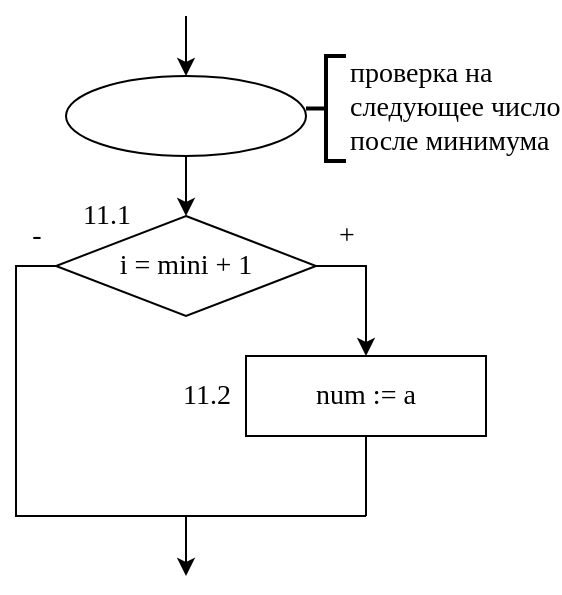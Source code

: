 <mxfile version="13.7.9" type="device"><diagram id="C5RBs43oDa-KdzZeNtuy" name="Page-1"><mxGraphModel dx="460" dy="813" grid="1" gridSize="10" guides="1" tooltips="1" connect="1" arrows="1" fold="1" page="1" pageScale="1" pageWidth="827" pageHeight="1169" math="0" shadow="0"><root><mxCell id="WIyWlLk6GJQsqaUBKTNV-0"/><mxCell id="WIyWlLk6GJQsqaUBKTNV-1" parent="WIyWlLk6GJQsqaUBKTNV-0"/><mxCell id="_pbpZU-zb085jF0O0SeH-4" style="edgeStyle=orthogonalEdgeStyle;rounded=0;orthogonalLoop=1;jettySize=auto;html=1;exitX=0.5;exitY=1;exitDx=0;exitDy=0;entryX=0.5;entryY=0;entryDx=0;entryDy=0;" parent="WIyWlLk6GJQsqaUBKTNV-1" source="_pbpZU-zb085jF0O0SeH-0" target="_pbpZU-zb085jF0O0SeH-3" edge="1"><mxGeometry relative="1" as="geometry"/></mxCell><mxCell id="_pbpZU-zb085jF0O0SeH-0" value="" style="ellipse;whiteSpace=wrap;html=1;" parent="WIyWlLk6GJQsqaUBKTNV-1" vertex="1"><mxGeometry x="300" y="100" width="120" height="40" as="geometry"/></mxCell><mxCell id="_pbpZU-zb085jF0O0SeH-1" value="&lt;font style=&quot;font-size: 14px&quot; face=&quot;Lucida Console&quot;&gt;проверка на&lt;br&gt;следующее число&lt;br&gt;после минимума&lt;/font&gt;" style="strokeWidth=2;html=1;shape=mxgraph.flowchart.annotation_2;align=left;labelPosition=right;pointerEvents=1;" parent="WIyWlLk6GJQsqaUBKTNV-1" vertex="1"><mxGeometry x="420" y="90" width="20" height="52.5" as="geometry"/></mxCell><mxCell id="_pbpZU-zb085jF0O0SeH-2" value="" style="endArrow=classic;html=1;entryX=0.5;entryY=0;entryDx=0;entryDy=0;" parent="WIyWlLk6GJQsqaUBKTNV-1" target="_pbpZU-zb085jF0O0SeH-0" edge="1"><mxGeometry width="50" height="50" relative="1" as="geometry"><mxPoint x="360" y="70" as="sourcePoint"/><mxPoint x="440" y="370" as="targetPoint"/></mxGeometry></mxCell><mxCell id="_pbpZU-zb085jF0O0SeH-6" style="edgeStyle=orthogonalEdgeStyle;rounded=0;orthogonalLoop=1;jettySize=auto;html=1;exitX=1;exitY=0.5;exitDx=0;exitDy=0;entryX=0.5;entryY=0;entryDx=0;entryDy=0;" parent="WIyWlLk6GJQsqaUBKTNV-1" source="_pbpZU-zb085jF0O0SeH-3" target="_pbpZU-zb085jF0O0SeH-5" edge="1"><mxGeometry relative="1" as="geometry"/></mxCell><mxCell id="_pbpZU-zb085jF0O0SeH-11" style="edgeStyle=orthogonalEdgeStyle;rounded=0;orthogonalLoop=1;jettySize=auto;html=1;exitX=0;exitY=0.5;exitDx=0;exitDy=0;" parent="WIyWlLk6GJQsqaUBKTNV-1" source="_pbpZU-zb085jF0O0SeH-3" edge="1"><mxGeometry relative="1" as="geometry"><mxPoint x="360" y="350" as="targetPoint"/><Array as="points"><mxPoint x="275" y="195"/><mxPoint x="275" y="320"/><mxPoint x="360" y="320"/></Array></mxGeometry></mxCell><mxCell id="_pbpZU-zb085jF0O0SeH-3" value="&lt;font style=&quot;font-size: 14px&quot; face=&quot;Lucida Console&quot;&gt;i = mini + 1&lt;/font&gt;" style="rhombus;whiteSpace=wrap;html=1;" parent="WIyWlLk6GJQsqaUBKTNV-1" vertex="1"><mxGeometry x="295" y="170" width="130" height="50" as="geometry"/></mxCell><mxCell id="_pbpZU-zb085jF0O0SeH-5" value="&lt;font style=&quot;font-size: 14px&quot; face=&quot;Lucida Console&quot;&gt;num := a&lt;/font&gt;" style="rounded=0;whiteSpace=wrap;html=1;" parent="WIyWlLk6GJQsqaUBKTNV-1" vertex="1"><mxGeometry x="390" y="240" width="120" height="40" as="geometry"/></mxCell><mxCell id="_pbpZU-zb085jF0O0SeH-12" value="" style="endArrow=none;html=1;entryX=0.5;entryY=1;entryDx=0;entryDy=0;" parent="WIyWlLk6GJQsqaUBKTNV-1" target="_pbpZU-zb085jF0O0SeH-5" edge="1"><mxGeometry width="50" height="50" relative="1" as="geometry"><mxPoint x="450" y="320" as="sourcePoint"/><mxPoint x="330" y="230" as="targetPoint"/></mxGeometry></mxCell><mxCell id="_pbpZU-zb085jF0O0SeH-13" value="" style="endArrow=none;html=1;" parent="WIyWlLk6GJQsqaUBKTNV-1" edge="1"><mxGeometry width="50" height="50" relative="1" as="geometry"><mxPoint x="360" y="320" as="sourcePoint"/><mxPoint x="450" y="320" as="targetPoint"/></mxGeometry></mxCell><mxCell id="_pbpZU-zb085jF0O0SeH-14" value="&lt;font style=&quot;font-size: 14px&quot; face=&quot;Lucida Console&quot;&gt;+&lt;/font&gt;" style="text;html=1;align=center;verticalAlign=middle;resizable=0;points=[];autosize=1;" parent="WIyWlLk6GJQsqaUBKTNV-1" vertex="1"><mxGeometry x="430" y="170" width="20" height="20" as="geometry"/></mxCell><mxCell id="_pbpZU-zb085jF0O0SeH-15" value="&lt;font style=&quot;font-size: 14px&quot; face=&quot;Lucida Console&quot;&gt;-&lt;/font&gt;" style="text;html=1;align=center;verticalAlign=middle;resizable=0;points=[];autosize=1;" parent="WIyWlLk6GJQsqaUBKTNV-1" vertex="1"><mxGeometry x="275" y="170" width="20" height="20" as="geometry"/></mxCell><mxCell id="Y2AL331o3UsJ_rVodQEf-0" value="&lt;font style=&quot;font-size: 14px&quot; face=&quot;Lucida Console&quot;&gt;11.1&lt;/font&gt;" style="text;html=1;align=center;verticalAlign=middle;resizable=0;points=[];autosize=1;" vertex="1" parent="WIyWlLk6GJQsqaUBKTNV-1"><mxGeometry x="295" y="160" width="50" height="20" as="geometry"/></mxCell><mxCell id="Y2AL331o3UsJ_rVodQEf-1" value="&lt;font style=&quot;font-size: 14px&quot; face=&quot;Lucida Console&quot;&gt;11.2&lt;/font&gt;" style="text;html=1;align=center;verticalAlign=middle;resizable=0;points=[];autosize=1;" vertex="1" parent="WIyWlLk6GJQsqaUBKTNV-1"><mxGeometry x="345" y="250" width="50" height="20" as="geometry"/></mxCell></root></mxGraphModel></diagram></mxfile>